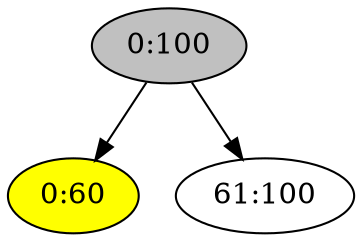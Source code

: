 digraph "l1-i0:60" {

/* Nodes */

N_0_100[label="0:100"][style="filled"][fillcolor="grey"];
N_0_60[label="0:60"][style="filled"][fillcolor="yellow"];
N_61_100[label="61:100"];

/* Edges */

N_0_100 -> N_0_60;
N_0_100 -> N_61_100;
}
